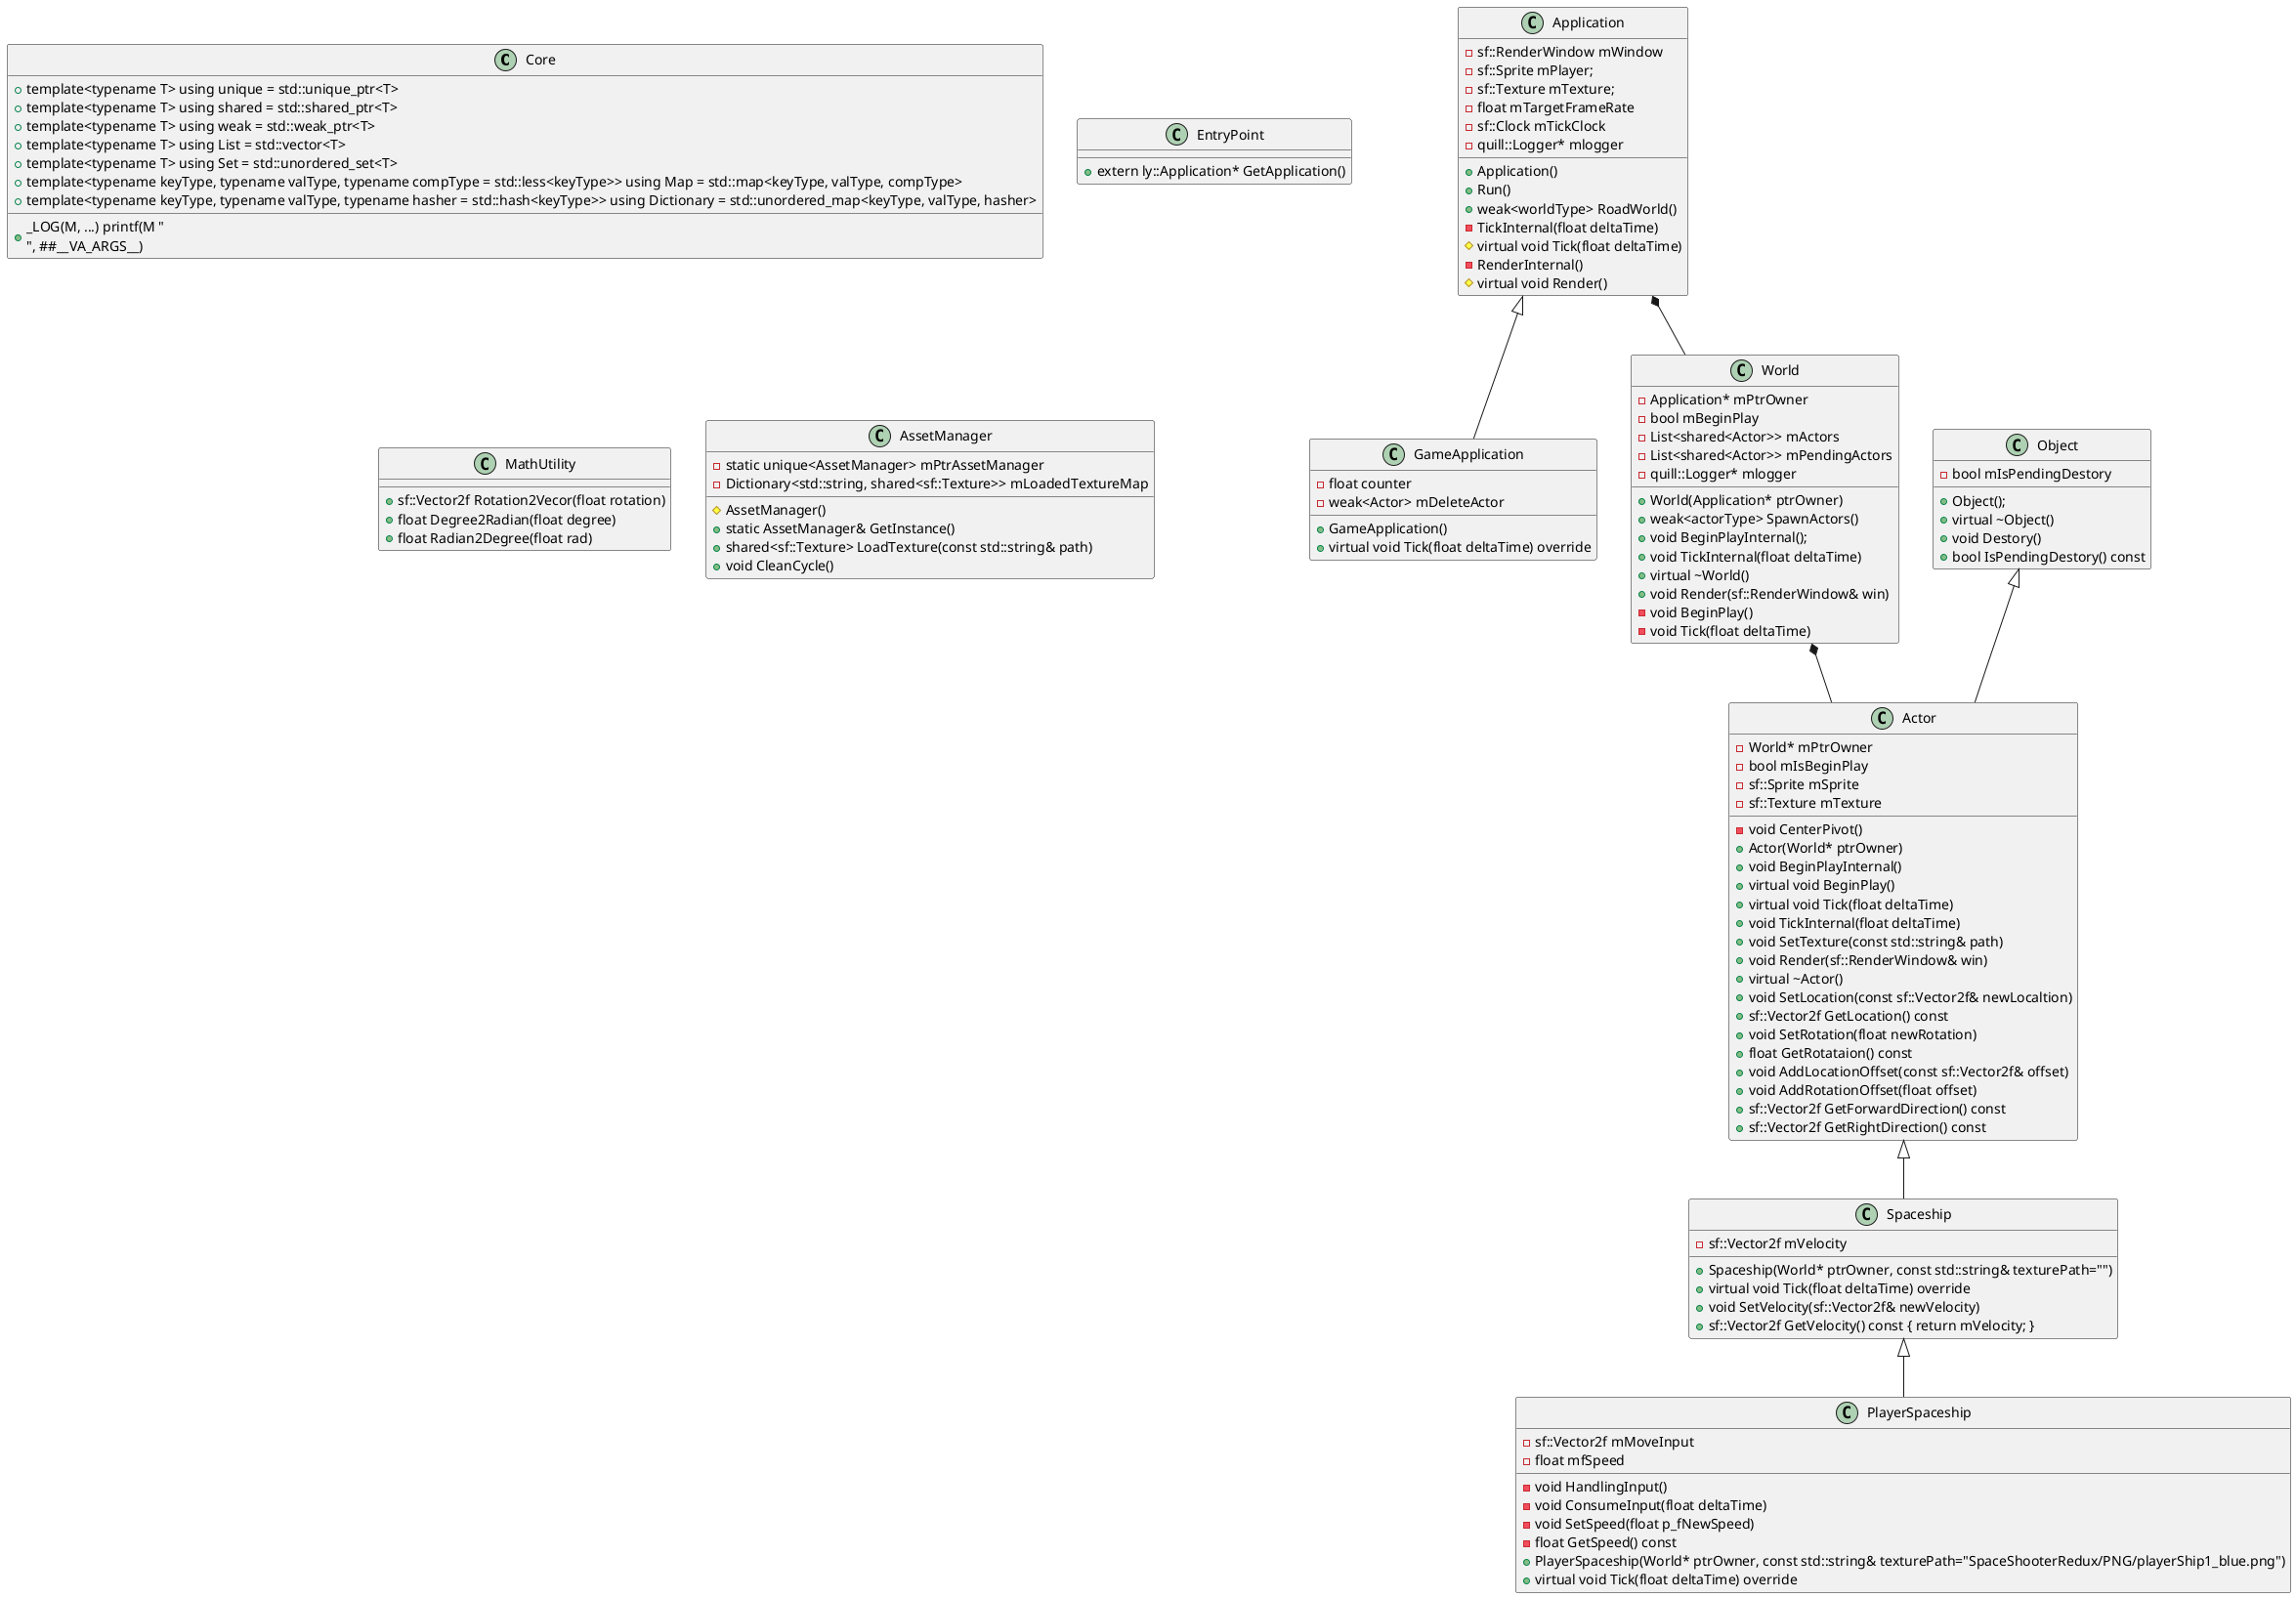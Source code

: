@startuml

class Core{
	+template<typename T> using unique = std::unique_ptr<T>
	+template<typename T> using shared = std::shared_ptr<T>
	+template<typename T> using weak = std::weak_ptr<T>
	+template<typename T> using List = std::vector<T>
	+template<typename T> using Set = std::unordered_set<T>
	+template<typename keyType, typename valType, typename compType = std::less<keyType>> using Map = std::map<keyType, valType, compType>
	+template<typename keyType, typename valType, typename hasher = std::hash<keyType>> using Dictionary = std::unordered_map<keyType, valType, hasher>
	+_LOG(M, ...) printf(M "\n", ##__VA_ARGS__)	
}

class EntryPoint{
	+extern ly::Application* GetApplication()
}

class MathUtility{
	+sf::Vector2f Rotation2Vecor(float rotation)
	+float Degree2Radian(float degree)
	+float Radian2Degree(float rad)
}

class Application{
	-sf::RenderWindow mWindow
	-sf::Sprite mPlayer;
	-sf::Texture mTexture;
	-float mTargetFrameRate
	-sf::Clock mTickClock
	-quill::Logger* mlogger
	+Application()
	+Run()
	+weak<worldType> RoadWorld()
	-TickInternal(float deltaTime)
	#virtual void Tick(float deltaTime)
	-RenderInternal()
	#virtual void Render()
}

class GameApplication{
	-float counter
	-weak<Actor> mDeleteActor
	+GameApplication()
	+virtual void Tick(float deltaTime) override
	
}

class World{
	-Application* mPtrOwner
	-bool mBeginPlay
	-List<shared<Actor>> mActors
	-List<shared<Actor>> mPendingActors
	-quill::Logger* mlogger
	+World(Application* ptrOwner)
	+weak<actorType> SpawnActors()
	+void BeginPlayInternal();
	+void TickInternal(float deltaTime)
	+virtual ~World()
	+void Render(sf::RenderWindow& win)
    -void BeginPlay()	
	-void Tick(float deltaTime)
}	

class Object{
	-bool mIsPendingDestory
	+Object();
	+virtual ~Object()
	+void Destory()
	+bool IsPendingDestory() const
}

class Actor{
	-World* mPtrOwner
	-bool mIsBeginPlay
	-sf::Sprite mSprite
	-sf::Texture mTexture
	-void CenterPivot()
	+Actor(World* ptrOwner)
	+void BeginPlayInternal()
	+virtual void BeginPlay()
	+virtual void Tick(float deltaTime)
	+void TickInternal(float deltaTime)
	+void SetTexture(const std::string& path)
	+void Render(sf::RenderWindow& win)
	+virtual ~Actor()
	+void SetLocation(const sf::Vector2f& newLocaltion)
	+sf::Vector2f GetLocation() const
	+void SetRotation(float newRotation)
	+float GetRotataion() const
	+void AddLocationOffset(const sf::Vector2f& offset)
	+void AddRotationOffset(float offset)
	+sf::Vector2f GetForwardDirection() const
	+sf::Vector2f GetRightDirection() const
}

class Spaceship{
	-sf::Vector2f mVelocity
	+Spaceship(World* ptrOwner, const std::string& texturePath="")
	+virtual void Tick(float deltaTime) override
	+void SetVelocity(sf::Vector2f& newVelocity)
	+sf::Vector2f GetVelocity() const { return mVelocity; }
}

class PlayerSpaceship{
	-sf::Vector2f mMoveInput
	-float mfSpeed
	-void HandlingInput()
	-void ConsumeInput(float deltaTime)
	-void SetSpeed(float p_fNewSpeed)
	-float GetSpeed() const
	+PlayerSpaceship(World* ptrOwner, const std::string& texturePath="SpaceShooterRedux/PNG/playerShip1_blue.png")
	+virtual void Tick(float deltaTime) override
	
}

class AssetManager{
	-static unique<AssetManager> mPtrAssetManager
	-Dictionary<std::string, shared<sf::Texture>> mLoadedTextureMap
	#AssetManager()
	+static AssetManager& GetInstance()
	+shared<sf::Texture> LoadTexture(const std::string& path)
	+void CleanCycle()
	
}

Application <|--GameApplication
Application *--World
World *--Actor
Object <|--Actor
Actor <|--Spaceship
Spaceship <|--PlayerSpaceship

@enduml
